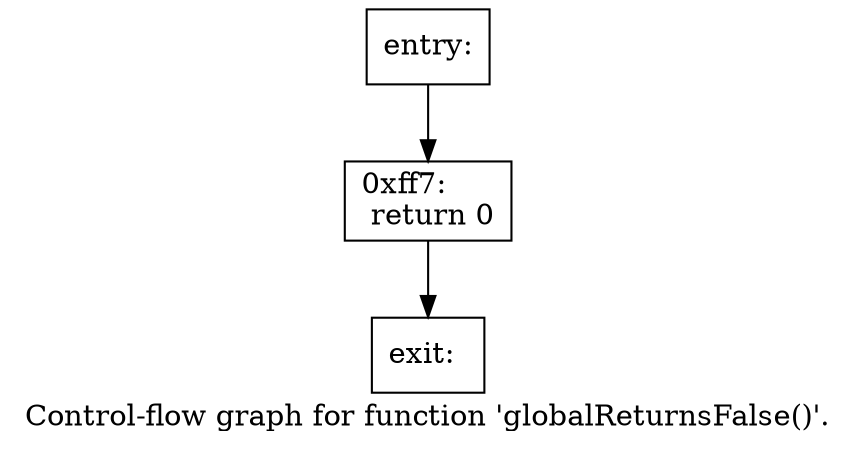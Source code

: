 digraph "Control-flow graph for function 'globalReturnsFalse()'." {
  label="Control-flow graph for function 'globalReturnsFalse()'.";
  node [shape=record];

  Node0774D6C8 [label="{entry:\l}"];
  Node0774D6C8 -> Node0774DAB8;
  Node0774DAB8 [label="{0xff7:\l  return 0\l}"];
  Node0774DAB8 -> Node0774D710;
  Node0774D710 [label="{exit:\l}"];

}
